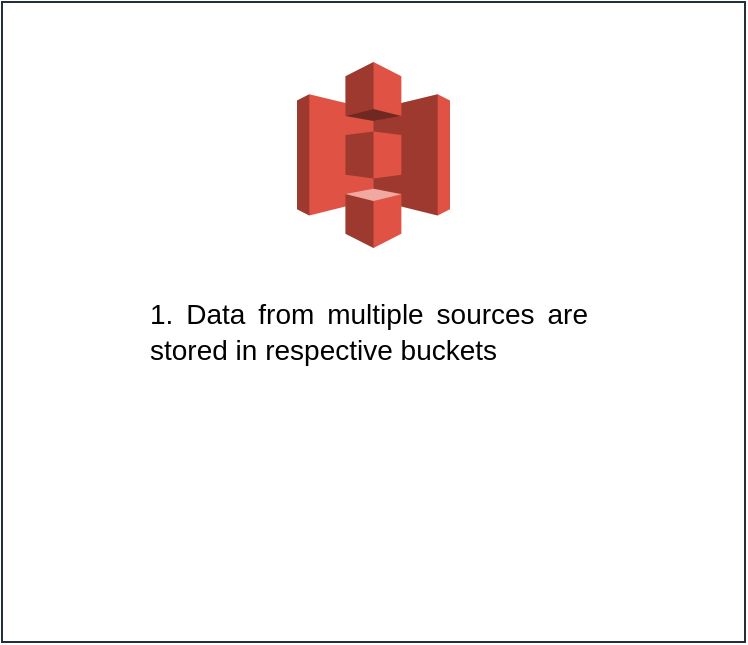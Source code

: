 <mxfile version="22.0.8" type="github">
  <diagram name="Page-1" id="iaZ78Tpp4MMBf7YpNLYp">
    <mxGraphModel dx="5471" dy="3922" grid="1" gridSize="10" guides="1" tooltips="1" connect="1" arrows="1" fold="1" page="1" pageScale="1" pageWidth="850" pageHeight="1100" math="0" shadow="0">
      <root>
        <mxCell id="0" />
        <mxCell id="1" parent="0" />
        <mxCell id="Xm8CHg0hN7ATnACHUStH-2" value="" style="whiteSpace=wrap;html=1;align=left;verticalAlign=top;fillColor=none;strokeColor=#232F3E;fontColor=#232F3E;gradientColor=none;fontStyle=0;spacingLeft=30;dashed=0;" vertex="1" parent="1">
          <mxGeometry x="-3520" y="-2690" width="371.5" height="320" as="geometry" />
        </mxCell>
        <mxCell id="Xm8CHg0hN7ATnACHUStH-3" value="" style="outlineConnect=0;dashed=0;verticalLabelPosition=bottom;verticalAlign=top;align=center;html=1;shape=mxgraph.aws3.s3;fillColor=#E05243;gradientColor=none;" vertex="1" parent="1">
          <mxGeometry x="-3372.5" y="-2660" width="76.5" height="93" as="geometry" />
        </mxCell>
        <mxCell id="Xm8CHg0hN7ATnACHUStH-4" value="&lt;div style=&quot;text-align: justify;&quot;&gt;&lt;span style=&quot;font-size: 14px; background-color: initial;&quot;&gt;1. Data from multiple sources are stored in respective buckets&lt;/span&gt;&lt;/div&gt;" style="text;html=1;strokeColor=none;fillColor=none;align=left;verticalAlign=middle;whiteSpace=wrap;rounded=0;fontSize=15;" vertex="1" parent="1">
          <mxGeometry x="-3448.5" y="-2541.25" width="220.54" height="30" as="geometry" />
        </mxCell>
      </root>
    </mxGraphModel>
  </diagram>
</mxfile>
